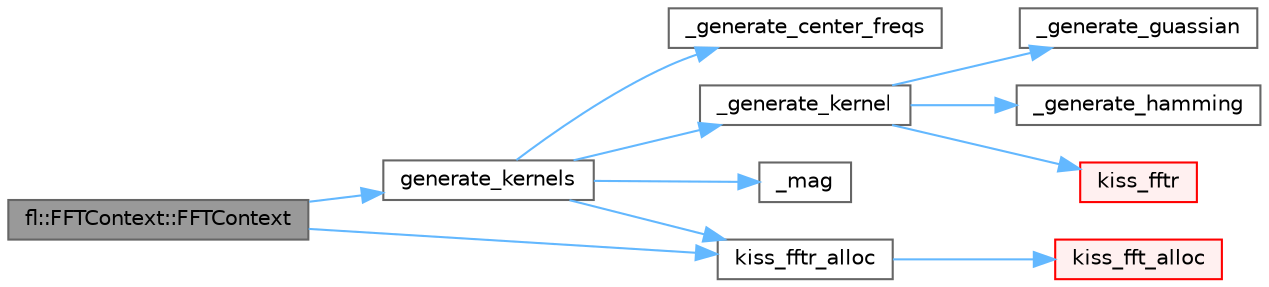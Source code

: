 digraph "fl::FFTContext::FFTContext"
{
 // INTERACTIVE_SVG=YES
 // LATEX_PDF_SIZE
  bgcolor="transparent";
  edge [fontname=Helvetica,fontsize=10,labelfontname=Helvetica,labelfontsize=10];
  node [fontname=Helvetica,fontsize=10,shape=box,height=0.2,width=0.4];
  rankdir="LR";
  Node1 [id="Node000001",label="fl::FFTContext::FFTContext",height=0.2,width=0.4,color="gray40", fillcolor="grey60", style="filled", fontcolor="black",tooltip=" "];
  Node1 -> Node2 [id="edge1_Node000001_Node000002",color="steelblue1",style="solid",tooltip=" "];
  Node2 [id="Node000002",label="generate_kernels",height=0.2,width=0.4,color="grey40", fillcolor="white", style="filled",URL="$d9/dc9/cq__kernel_8c_acb0a4650f9bfc767b5dbd46003ff1703.html#acb0a4650f9bfc767b5dbd46003ff1703",tooltip=" "];
  Node2 -> Node3 [id="edge2_Node000002_Node000003",color="steelblue1",style="solid",tooltip=" "];
  Node3 [id="Node000003",label="_generate_center_freqs",height=0.2,width=0.4,color="grey40", fillcolor="white", style="filled",URL="$d9/dc9/cq__kernel_8c_af6e9fc6db8923d62a548e7b90229f2c2.html#af6e9fc6db8923d62a548e7b90229f2c2",tooltip=" "];
  Node2 -> Node4 [id="edge3_Node000002_Node000004",color="steelblue1",style="solid",tooltip=" "];
  Node4 [id="Node000004",label="_generate_kernel",height=0.2,width=0.4,color="grey40", fillcolor="white", style="filled",URL="$d9/dc9/cq__kernel_8c_a5291611cb8c33ea3d0eb81b52ba9ca43.html#a5291611cb8c33ea3d0eb81b52ba9ca43",tooltip=" "];
  Node4 -> Node5 [id="edge4_Node000004_Node000005",color="steelblue1",style="solid",tooltip=" "];
  Node5 [id="Node000005",label="_generate_guassian",height=0.2,width=0.4,color="grey40", fillcolor="white", style="filled",URL="$d9/dc9/cq__kernel_8c_a0e1fe427c114b9a43e31b6d8ef99f8de.html#a0e1fe427c114b9a43e31b6d8ef99f8de",tooltip=" "];
  Node4 -> Node6 [id="edge5_Node000004_Node000006",color="steelblue1",style="solid",tooltip=" "];
  Node6 [id="Node000006",label="_generate_hamming",height=0.2,width=0.4,color="grey40", fillcolor="white", style="filled",URL="$d9/dc9/cq__kernel_8c_a1b18b10398142010b6c01365c7364249.html#a1b18b10398142010b6c01365c7364249",tooltip=" "];
  Node4 -> Node7 [id="edge6_Node000004_Node000007",color="steelblue1",style="solid",tooltip=" "];
  Node7 [id="Node000007",label="kiss_fftr",height=0.2,width=0.4,color="red", fillcolor="#FFF0F0", style="filled",URL="$de/d67/kiss__fftr_8c_a47dc7a9e54b7f0802dd225c27e6ec73b.html#a47dc7a9e54b7f0802dd225c27e6ec73b",tooltip=" "];
  Node2 -> Node16 [id="edge7_Node000002_Node000016",color="steelblue1",style="solid",tooltip=" "];
  Node16 [id="Node000016",label="_mag",height=0.2,width=0.4,color="grey40", fillcolor="white", style="filled",URL="$d9/dc9/cq__kernel_8c_a491647b50b6aa060ca5637ca0a28685e.html#a491647b50b6aa060ca5637ca0a28685e",tooltip=" "];
  Node2 -> Node17 [id="edge8_Node000002_Node000017",color="steelblue1",style="solid",tooltip=" "];
  Node17 [id="Node000017",label="kiss_fftr_alloc",height=0.2,width=0.4,color="grey40", fillcolor="white", style="filled",URL="$de/d67/kiss__fftr_8c_aead7aaed139f58158b446ea623a8b8cb.html#aead7aaed139f58158b446ea623a8b8cb",tooltip=" "];
  Node17 -> Node18 [id="edge9_Node000017_Node000018",color="steelblue1",style="solid",tooltip=" "];
  Node18 [id="Node000018",label="kiss_fft_alloc",height=0.2,width=0.4,color="red", fillcolor="#FFF0F0", style="filled",URL="$d3/d69/kiss__fft_8c_ab5ad1560b58375ec071da45401911358.html#ab5ad1560b58375ec071da45401911358",tooltip=" "];
  Node1 -> Node17 [id="edge10_Node000001_Node000017",color="steelblue1",style="solid",tooltip=" "];
}
